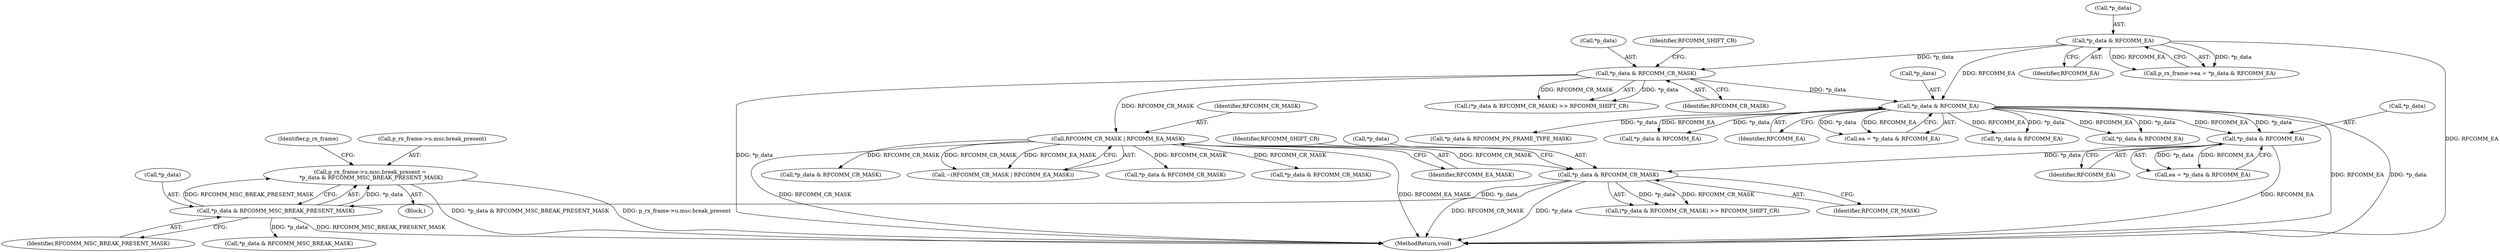digraph "0_Android_92a7bf8c44a236607c146240f3c0adc1ae01fedf@pointer" {
"1000622" [label="(Call,p_rx_frame->u.msc.break_present =\n *p_data & RFCOMM_MSC_BREAK_PRESENT_MASK)"];
"1000630" [label="(Call,*p_data & RFCOMM_MSC_BREAK_PRESENT_MASK)"];
"1000571" [label="(Call,*p_data & RFCOMM_CR_MASK)"];
"1000564" [label="(Call,*p_data & RFCOMM_EA)"];
"1000222" [label="(Call,*p_data & RFCOMM_EA)"];
"1000163" [label="(Call,*p_data & RFCOMM_CR_MASK)"];
"1000154" [label="(Call,*p_data & RFCOMM_EA)"];
"1000177" [label="(Call,RFCOMM_CR_MASK | RFCOMM_EA_MASK)"];
"1000179" [label="(Identifier,RFCOMM_EA_MASK)"];
"1000163" [label="(Call,*p_data & RFCOMM_CR_MASK)"];
"1000571" [label="(Call,*p_data & RFCOMM_CR_MASK)"];
"1000631" [label="(Call,*p_data)"];
"1000565" [label="(Call,*p_data)"];
"1000572" [label="(Call,*p_data)"];
"1000335" [label="(Call,*p_data & RFCOMM_PN_FRAME_TYPE_MASK)"];
"1000177" [label="(Call,RFCOMM_CR_MASK | RFCOMM_EA_MASK)"];
"1000748" [label="(Call,*p_data & RFCOMM_CR_MASK)"];
"1000564" [label="(Call,*p_data & RFCOMM_EA)"];
"1000222" [label="(Call,*p_data & RFCOMM_EA)"];
"1000157" [label="(Identifier,RFCOMM_EA)"];
"1000638" [label="(Identifier,p_rx_frame)"];
"1000567" [label="(Identifier,RFCOMM_EA)"];
"1000154" [label="(Call,*p_data & RFCOMM_EA)"];
"1000162" [label="(Call,(*p_data & RFCOMM_CR_MASK) >> RFCOMM_SHIFT_CR)"];
"1000741" [label="(Call,*p_data & RFCOMM_EA)"];
"1000176" [label="(Call,~(RFCOMM_CR_MASK | RFCOMM_EA_MASK))"];
"1000633" [label="(Identifier,RFCOMM_MSC_BREAK_PRESENT_MASK)"];
"1000643" [label="(Call,*p_data & RFCOMM_MSC_BREAK_MASK)"];
"1000570" [label="(Call,(*p_data & RFCOMM_CR_MASK) >> RFCOMM_SHIFT_CR)"];
"1000150" [label="(Call,p_rx_frame->ea = *p_data & RFCOMM_EA)"];
"1001015" [label="(MethodReturn,void)"];
"1000225" [label="(Identifier,RFCOMM_EA)"];
"1000562" [label="(Call,ea = *p_data & RFCOMM_EA)"];
"1000220" [label="(Call,ea = *p_data & RFCOMM_EA)"];
"1000705" [label="(Call,*p_data & RFCOMM_CR_MASK)"];
"1000223" [label="(Call,*p_data)"];
"1000630" [label="(Call,*p_data & RFCOMM_MSC_BREAK_PRESENT_MASK)"];
"1000574" [label="(Identifier,RFCOMM_CR_MASK)"];
"1000155" [label="(Call,*p_data)"];
"1000623" [label="(Call,p_rx_frame->u.msc.break_present)"];
"1000955" [label="(Call,*p_data & RFCOMM_CR_MASK)"];
"1000622" [label="(Call,p_rx_frame->u.msc.break_present =\n *p_data & RFCOMM_MSC_BREAK_PRESENT_MASK)"];
"1000575" [label="(Identifier,RFCOMM_SHIFT_CR)"];
"1000692" [label="(Call,*p_data & RFCOMM_EA)"];
"1000948" [label="(Call,*p_data & RFCOMM_EA)"];
"1000166" [label="(Identifier,RFCOMM_CR_MASK)"];
"1000164" [label="(Call,*p_data)"];
"1000167" [label="(Identifier,RFCOMM_SHIFT_CR)"];
"1000178" [label="(Identifier,RFCOMM_CR_MASK)"];
"1000621" [label="(Block,)"];
"1000622" -> "1000621"  [label="AST: "];
"1000622" -> "1000630"  [label="CFG: "];
"1000623" -> "1000622"  [label="AST: "];
"1000630" -> "1000622"  [label="AST: "];
"1000638" -> "1000622"  [label="CFG: "];
"1000622" -> "1001015"  [label="DDG: *p_data & RFCOMM_MSC_BREAK_PRESENT_MASK"];
"1000622" -> "1001015"  [label="DDG: p_rx_frame->u.msc.break_present"];
"1000630" -> "1000622"  [label="DDG: *p_data"];
"1000630" -> "1000622"  [label="DDG: RFCOMM_MSC_BREAK_PRESENT_MASK"];
"1000630" -> "1000633"  [label="CFG: "];
"1000631" -> "1000630"  [label="AST: "];
"1000633" -> "1000630"  [label="AST: "];
"1000630" -> "1001015"  [label="DDG: RFCOMM_MSC_BREAK_PRESENT_MASK"];
"1000571" -> "1000630"  [label="DDG: *p_data"];
"1000630" -> "1000643"  [label="DDG: *p_data"];
"1000571" -> "1000570"  [label="AST: "];
"1000571" -> "1000574"  [label="CFG: "];
"1000572" -> "1000571"  [label="AST: "];
"1000574" -> "1000571"  [label="AST: "];
"1000575" -> "1000571"  [label="CFG: "];
"1000571" -> "1001015"  [label="DDG: RFCOMM_CR_MASK"];
"1000571" -> "1001015"  [label="DDG: *p_data"];
"1000571" -> "1000570"  [label="DDG: *p_data"];
"1000571" -> "1000570"  [label="DDG: RFCOMM_CR_MASK"];
"1000564" -> "1000571"  [label="DDG: *p_data"];
"1000177" -> "1000571"  [label="DDG: RFCOMM_CR_MASK"];
"1000564" -> "1000562"  [label="AST: "];
"1000564" -> "1000567"  [label="CFG: "];
"1000565" -> "1000564"  [label="AST: "];
"1000567" -> "1000564"  [label="AST: "];
"1000562" -> "1000564"  [label="CFG: "];
"1000564" -> "1001015"  [label="DDG: RFCOMM_EA"];
"1000564" -> "1000562"  [label="DDG: *p_data"];
"1000564" -> "1000562"  [label="DDG: RFCOMM_EA"];
"1000222" -> "1000564"  [label="DDG: *p_data"];
"1000222" -> "1000564"  [label="DDG: RFCOMM_EA"];
"1000222" -> "1000220"  [label="AST: "];
"1000222" -> "1000225"  [label="CFG: "];
"1000223" -> "1000222"  [label="AST: "];
"1000225" -> "1000222"  [label="AST: "];
"1000220" -> "1000222"  [label="CFG: "];
"1000222" -> "1001015"  [label="DDG: RFCOMM_EA"];
"1000222" -> "1001015"  [label="DDG: *p_data"];
"1000222" -> "1000220"  [label="DDG: *p_data"];
"1000222" -> "1000220"  [label="DDG: RFCOMM_EA"];
"1000163" -> "1000222"  [label="DDG: *p_data"];
"1000154" -> "1000222"  [label="DDG: RFCOMM_EA"];
"1000222" -> "1000335"  [label="DDG: *p_data"];
"1000222" -> "1000692"  [label="DDG: *p_data"];
"1000222" -> "1000692"  [label="DDG: RFCOMM_EA"];
"1000222" -> "1000741"  [label="DDG: *p_data"];
"1000222" -> "1000741"  [label="DDG: RFCOMM_EA"];
"1000222" -> "1000948"  [label="DDG: *p_data"];
"1000222" -> "1000948"  [label="DDG: RFCOMM_EA"];
"1000163" -> "1000162"  [label="AST: "];
"1000163" -> "1000166"  [label="CFG: "];
"1000164" -> "1000163"  [label="AST: "];
"1000166" -> "1000163"  [label="AST: "];
"1000167" -> "1000163"  [label="CFG: "];
"1000163" -> "1001015"  [label="DDG: *p_data"];
"1000163" -> "1000162"  [label="DDG: *p_data"];
"1000163" -> "1000162"  [label="DDG: RFCOMM_CR_MASK"];
"1000154" -> "1000163"  [label="DDG: *p_data"];
"1000163" -> "1000177"  [label="DDG: RFCOMM_CR_MASK"];
"1000154" -> "1000150"  [label="AST: "];
"1000154" -> "1000157"  [label="CFG: "];
"1000155" -> "1000154"  [label="AST: "];
"1000157" -> "1000154"  [label="AST: "];
"1000150" -> "1000154"  [label="CFG: "];
"1000154" -> "1001015"  [label="DDG: RFCOMM_EA"];
"1000154" -> "1000150"  [label="DDG: *p_data"];
"1000154" -> "1000150"  [label="DDG: RFCOMM_EA"];
"1000177" -> "1000176"  [label="AST: "];
"1000177" -> "1000179"  [label="CFG: "];
"1000178" -> "1000177"  [label="AST: "];
"1000179" -> "1000177"  [label="AST: "];
"1000176" -> "1000177"  [label="CFG: "];
"1000177" -> "1001015"  [label="DDG: RFCOMM_CR_MASK"];
"1000177" -> "1001015"  [label="DDG: RFCOMM_EA_MASK"];
"1000177" -> "1000176"  [label="DDG: RFCOMM_CR_MASK"];
"1000177" -> "1000176"  [label="DDG: RFCOMM_EA_MASK"];
"1000177" -> "1000705"  [label="DDG: RFCOMM_CR_MASK"];
"1000177" -> "1000748"  [label="DDG: RFCOMM_CR_MASK"];
"1000177" -> "1000955"  [label="DDG: RFCOMM_CR_MASK"];
}
